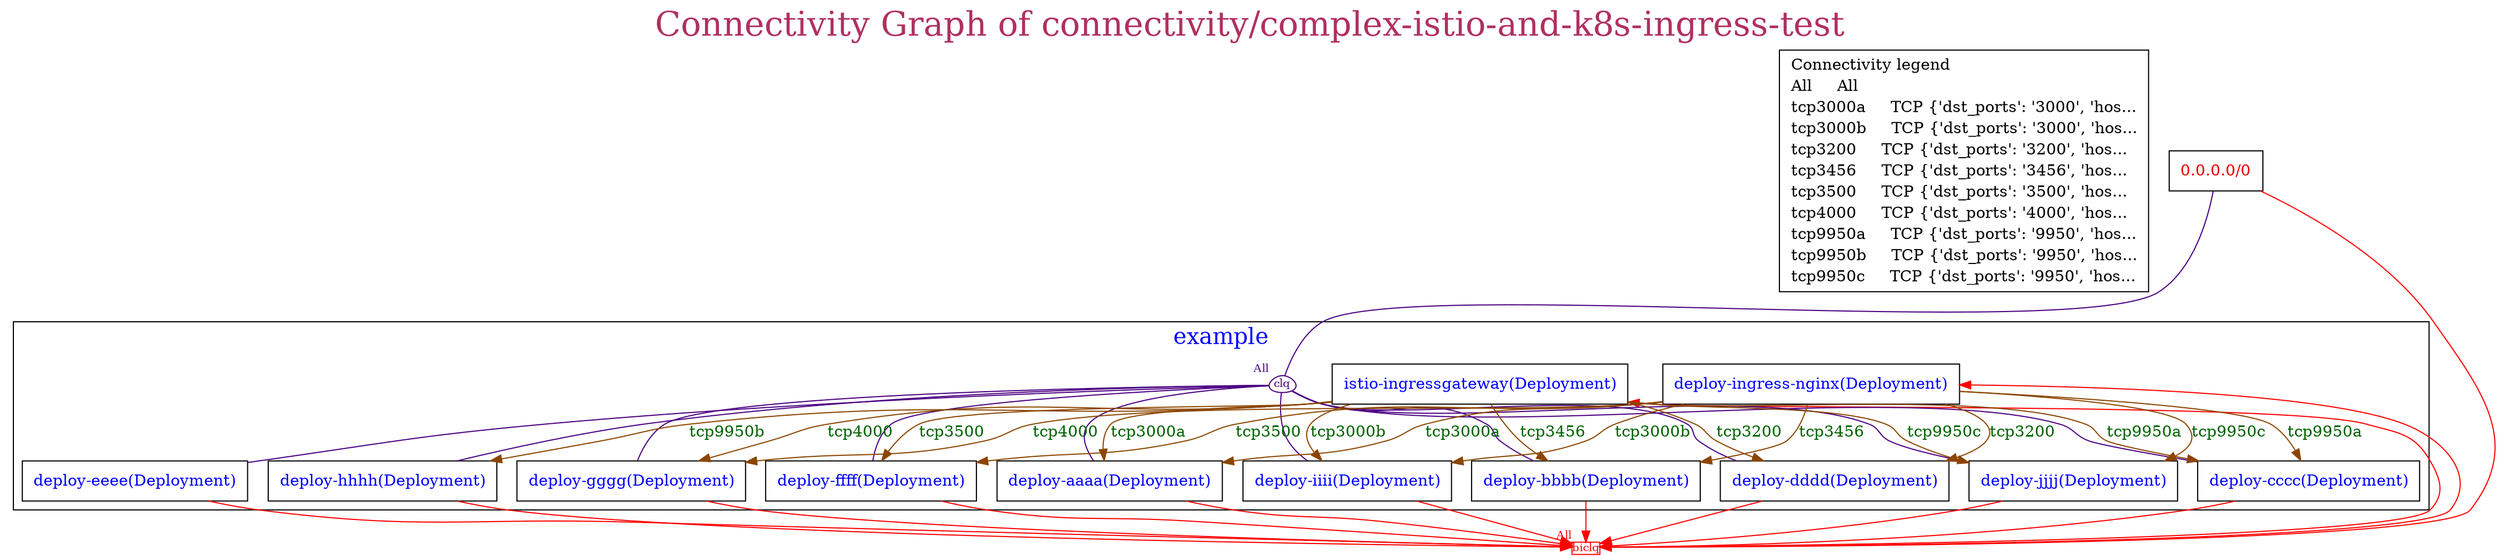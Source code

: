 // The Connectivity Graph of connectivity/complex-istio-and-k8s-ingress-test
digraph {
	label="Connectivity Graph of connectivity/complex-istio-and-k8s-ingress-test"	labelloc = "t"
	fontsize=30
	fontcolor=maroon
	dict_box [label=<<table border="0" cellspacing="0"><tr><td  align="text">Connectivity legend<br align="left" /></td></tr><tr><td align="text" tooltip="All" href="bogus">All     All<br align="left" /></td></tr><tr><td align="text" tooltip="TCP {'dst_ports': '3000', 'hosts': 'aaaa.y.z'},{'dst_ports': '3000', 'hosts': 'ooo.y.z', 'paths': '/aaaa(/*)?'}" href="bogus">tcp3000a     TCP {'dst_ports': '3000', 'hos...<br align="left" /></td></tr><tr><td align="text" tooltip="TCP {'dst_ports': '3000', 'hosts': 'iiii.y.z'},{'dst_ports': '3000', 'hosts': 'ooo.y.z', 'paths': '/iiii(/*)?'}" href="bogus">tcp3000b     TCP {'dst_ports': '3000', 'hos...<br align="left" /></td></tr><tr><td align="text" tooltip="TCP {'dst_ports': '3200', 'hosts': 'dddd.y.z'},{'dst_ports': '3200', 'hosts': 'ooo.y.z', 'paths': '/dddd(/*)?'}" href="bogus">tcp3200     TCP {'dst_ports': '3200', 'hos...<br align="left" /></td></tr><tr><td align="text" tooltip="TCP {'dst_ports': '3456', 'hosts': 'bbbb.y.z'},{'dst_ports': '3456', 'hosts': 'ooo.y.z', 'paths': '/bbbb(/*)?'}" href="bogus">tcp3456     TCP {'dst_ports': '3456', 'hos...<br align="left" /></td></tr><tr><td align="text" tooltip="TCP {'dst_ports': '3500', 'hosts': 'ffff.y.z'},{'dst_ports': '3500', 'hosts': 'ooo.y.z', 'paths': '/ffff(/*)?'}" href="bogus">tcp3500     TCP {'dst_ports': '3500', 'hos...<br align="left" /></td></tr><tr><td align="text" tooltip="TCP {'dst_ports': '4000', 'hosts': 'gggg.y.z'},{'dst_ports': '4000', 'hosts': 'ooo.y.z', 'paths': '/gggg(/*)?'}" href="bogus">tcp4000     TCP {'dst_ports': '4000', 'hos...<br align="left" /></td></tr><tr><td align="text" tooltip="TCP {'dst_ports': '9950', 'hosts': 'cccc.y.z'},{'dst_ports': '9950', 'hosts': 'ooo.y.z', 'paths': '/cccc(/*)?'}" href="bogus">tcp9950a     TCP {'dst_ports': '9950', 'hos...<br align="left" /></td></tr><tr><td align="text" tooltip="TCP {'dst_ports': '9950', 'hosts': 'hhhh.y.z'},{'dst_ports': '9950', 'hosts': 'ooo.y.z', 'paths': '/hhhh(/*)?'}" href="bogus">tcp9950b     TCP {'dst_ports': '9950', 'hos...<br align="left" /></td></tr><tr><td align="text" tooltip="TCP {'dst_ports': '9950', 'hosts': 'jjjj.y.z'},{'dst_ports': '9950', 'hosts': 'ooo.y.z', 'paths': '/jjjj(/*)?'}" href="bogus">tcp9950c     TCP {'dst_ports': '9950', 'hos...<br align="left" /></td></tr></table>> shape=box]
	"0.0.0.0/0" [label=<<table border="0" cellspacing="0"><tr><td>0.0.0.0/0</td></tr></table>> shape=box fontcolor=red2]
	"biclique_All0" [shape=box fontcolor=red color=red width=0.3 height=0.1 label=biclq fontsize=10 margin=0  xlabel="All"]
subgraph cluster_example_namespace{
	label="example"
	fontsize=20
	fontcolor=blue
	"clique_0" [shape=egg fontcolor=indigo color=indigo width=0.2 height=0.2 label=clq fontsize=10 margin=0  xlabel="All"]
	"example/deploy-aaaa(Deployment)" [label=<<table border="0" cellspacing="0"><tr><td>deploy-aaaa(Deployment)</td></tr></table>> shape=box fontcolor=blue]
	"example/deploy-bbbb(Deployment)" [label=<<table border="0" cellspacing="0"><tr><td>deploy-bbbb(Deployment)</td></tr></table>> shape=box fontcolor=blue]
	"example/deploy-cccc(Deployment)" [label=<<table border="0" cellspacing="0"><tr><td>deploy-cccc(Deployment)</td></tr></table>> shape=box fontcolor=blue]
	"example/deploy-dddd(Deployment)" [label=<<table border="0" cellspacing="0"><tr><td>deploy-dddd(Deployment)</td></tr></table>> shape=box fontcolor=blue]
	"example/deploy-eeee(Deployment)" [label=<<table border="0" cellspacing="0"><tr><td>deploy-eeee(Deployment)</td></tr></table>> shape=box fontcolor=blue]
	"example/deploy-ffff(Deployment)" [label=<<table border="0" cellspacing="0"><tr><td>deploy-ffff(Deployment)</td></tr></table>> shape=box fontcolor=blue]
	"example/deploy-gggg(Deployment)" [label=<<table border="0" cellspacing="0"><tr><td>deploy-gggg(Deployment)</td></tr></table>> shape=box fontcolor=blue]
	"example/deploy-hhhh(Deployment)" [label=<<table border="0" cellspacing="0"><tr><td>deploy-hhhh(Deployment)</td></tr></table>> shape=box fontcolor=blue]
	"example/deploy-iiii(Deployment)" [label=<<table border="0" cellspacing="0"><tr><td>deploy-iiii(Deployment)</td></tr></table>> shape=box fontcolor=blue]
	"example/deploy-ingress-nginx(Deployment)" [label=<<table border="0" cellspacing="0"><tr><td>deploy-ingress-nginx(Deployment)</td></tr></table>> shape=box fontcolor=blue]
	"example/deploy-jjjj(Deployment)" [label=<<table border="0" cellspacing="0"><tr><td>deploy-jjjj(Deployment)</td></tr></table>> shape=box fontcolor=blue]
	"example/istio-ingressgateway(Deployment)" [label=<<table border="0" cellspacing="0"><tr><td>istio-ingressgateway(Deployment)</td></tr></table>> shape=box fontcolor=blue]
}
	"0.0.0.0/0" -> "biclique_All0"[ color=red fontcolor=darkgreen dir=both arrowhead=normal arrowtail=none]
	"0.0.0.0/0" -> "clique_0"[ color=indigo fontcolor=darkgreen dir=both arrowhead=none arrowtail=none]
	"biclique_All0" -> "example/deploy-ingress-nginx(Deployment)"[ color=red fontcolor=darkgreen dir=both arrowhead=normal arrowtail=none]
	"biclique_All0" -> "example/istio-ingressgateway(Deployment)"[ color=red fontcolor=darkgreen dir=both arrowhead=normal arrowtail=none]
	"clique_0" -> "example/deploy-aaaa(Deployment)"[ color=indigo fontcolor=darkgreen dir=both arrowhead=none arrowtail=none]
	"clique_0" -> "example/deploy-bbbb(Deployment)"[ color=indigo fontcolor=darkgreen dir=both arrowhead=none arrowtail=none]
	"clique_0" -> "example/deploy-cccc(Deployment)"[ color=indigo fontcolor=darkgreen dir=both arrowhead=none arrowtail=none]
	"clique_0" -> "example/deploy-dddd(Deployment)"[ color=indigo fontcolor=darkgreen dir=both arrowhead=none arrowtail=none]
	"clique_0" -> "example/deploy-eeee(Deployment)"[ color=indigo fontcolor=darkgreen dir=both arrowhead=none arrowtail=none]
	"clique_0" -> "example/deploy-ffff(Deployment)"[ color=indigo fontcolor=darkgreen dir=both arrowhead=none arrowtail=none]
	"clique_0" -> "example/deploy-gggg(Deployment)"[ color=indigo fontcolor=darkgreen dir=both arrowhead=none arrowtail=none]
	"clique_0" -> "example/deploy-hhhh(Deployment)"[ color=indigo fontcolor=darkgreen dir=both arrowhead=none arrowtail=none]
	"clique_0" -> "example/deploy-iiii(Deployment)"[ color=indigo fontcolor=darkgreen dir=both arrowhead=none arrowtail=none]
	"clique_0" -> "example/deploy-jjjj(Deployment)"[ color=indigo fontcolor=darkgreen dir=both arrowhead=none arrowtail=none]
	"example/deploy-aaaa(Deployment)" -> "biclique_All0"[ color=red fontcolor=darkgreen dir=both arrowhead=normal arrowtail=none]
	"example/deploy-bbbb(Deployment)" -> "biclique_All0"[ color=red fontcolor=darkgreen dir=both arrowhead=normal arrowtail=none]
	"example/deploy-cccc(Deployment)" -> "biclique_All0"[ color=red fontcolor=darkgreen dir=both arrowhead=normal arrowtail=none]
	"example/deploy-dddd(Deployment)" -> "biclique_All0"[ color=red fontcolor=darkgreen dir=both arrowhead=normal arrowtail=none]
	"example/deploy-eeee(Deployment)" -> "biclique_All0"[ color=red fontcolor=darkgreen dir=both arrowhead=normal arrowtail=none]
	"example/deploy-ffff(Deployment)" -> "biclique_All0"[ color=red fontcolor=darkgreen dir=both arrowhead=normal arrowtail=none]
	"example/deploy-gggg(Deployment)" -> "biclique_All0"[ color=red fontcolor=darkgreen dir=both arrowhead=normal arrowtail=none]
	"example/deploy-hhhh(Deployment)" -> "biclique_All0"[ color=red fontcolor=darkgreen dir=both arrowhead=normal arrowtail=none]
	"example/deploy-iiii(Deployment)" -> "biclique_All0"[ color=red fontcolor=darkgreen dir=both arrowhead=normal arrowtail=none]
	"example/deploy-ingress-nginx(Deployment)" -> "example/deploy-aaaa(Deployment)"[label="tcp3000a" color=darkorange4 fontcolor=darkgreen dir=both arrowhead=normal arrowtail=none]
	"example/deploy-ingress-nginx(Deployment)" -> "example/deploy-bbbb(Deployment)"[label="tcp3456" color=darkorange4 fontcolor=darkgreen dir=both arrowhead=normal arrowtail=none]
	"example/deploy-ingress-nginx(Deployment)" -> "example/deploy-cccc(Deployment)"[label="tcp9950a" color=darkorange4 fontcolor=darkgreen dir=both arrowhead=normal arrowtail=none]
	"example/deploy-ingress-nginx(Deployment)" -> "example/deploy-dddd(Deployment)"[label="tcp3200" color=darkorange4 fontcolor=darkgreen dir=both arrowhead=normal arrowtail=none]
	"example/deploy-ingress-nginx(Deployment)" -> "example/deploy-ffff(Deployment)"[label="tcp3500" color=darkorange4 fontcolor=darkgreen dir=both arrowhead=normal arrowtail=none]
	"example/deploy-ingress-nginx(Deployment)" -> "example/deploy-gggg(Deployment)"[label="tcp4000" color=darkorange4 fontcolor=darkgreen dir=both arrowhead=normal arrowtail=none]
	"example/deploy-ingress-nginx(Deployment)" -> "example/deploy-iiii(Deployment)"[label="tcp3000b" color=darkorange4 fontcolor=darkgreen dir=both arrowhead=normal arrowtail=none]
	"example/deploy-ingress-nginx(Deployment)" -> "example/deploy-jjjj(Deployment)"[label="tcp9950c" color=darkorange4 fontcolor=darkgreen dir=both arrowhead=normal arrowtail=none]
	"example/deploy-jjjj(Deployment)" -> "biclique_All0"[ color=red fontcolor=darkgreen dir=both arrowhead=normal arrowtail=none]
	"example/istio-ingressgateway(Deployment)" -> "example/deploy-aaaa(Deployment)"[label="tcp3000a" color=darkorange4 fontcolor=darkgreen dir=both arrowhead=normal arrowtail=none]
	"example/istio-ingressgateway(Deployment)" -> "example/deploy-bbbb(Deployment)"[label="tcp3456" color=darkorange4 fontcolor=darkgreen dir=both arrowhead=normal arrowtail=none]
	"example/istio-ingressgateway(Deployment)" -> "example/deploy-cccc(Deployment)"[label="tcp9950a" color=darkorange4 fontcolor=darkgreen dir=both arrowhead=normal arrowtail=none]
	"example/istio-ingressgateway(Deployment)" -> "example/deploy-dddd(Deployment)"[label="tcp3200" color=darkorange4 fontcolor=darkgreen dir=both arrowhead=normal arrowtail=none]
	"example/istio-ingressgateway(Deployment)" -> "example/deploy-ffff(Deployment)"[label="tcp3500" color=darkorange4 fontcolor=darkgreen dir=both arrowhead=normal arrowtail=none]
	"example/istio-ingressgateway(Deployment)" -> "example/deploy-gggg(Deployment)"[label="tcp4000" color=darkorange4 fontcolor=darkgreen dir=both arrowhead=normal arrowtail=none]
	"example/istio-ingressgateway(Deployment)" -> "example/deploy-hhhh(Deployment)"[label="tcp9950b" color=darkorange4 fontcolor=darkgreen dir=both arrowhead=normal arrowtail=none]
	"example/istio-ingressgateway(Deployment)" -> "example/deploy-iiii(Deployment)"[label="tcp3000b" color=darkorange4 fontcolor=darkgreen dir=both arrowhead=normal arrowtail=none]
	"example/istio-ingressgateway(Deployment)" -> "example/deploy-jjjj(Deployment)"[label="tcp9950c" color=darkorange4 fontcolor=darkgreen dir=both arrowhead=normal arrowtail=none]
}

